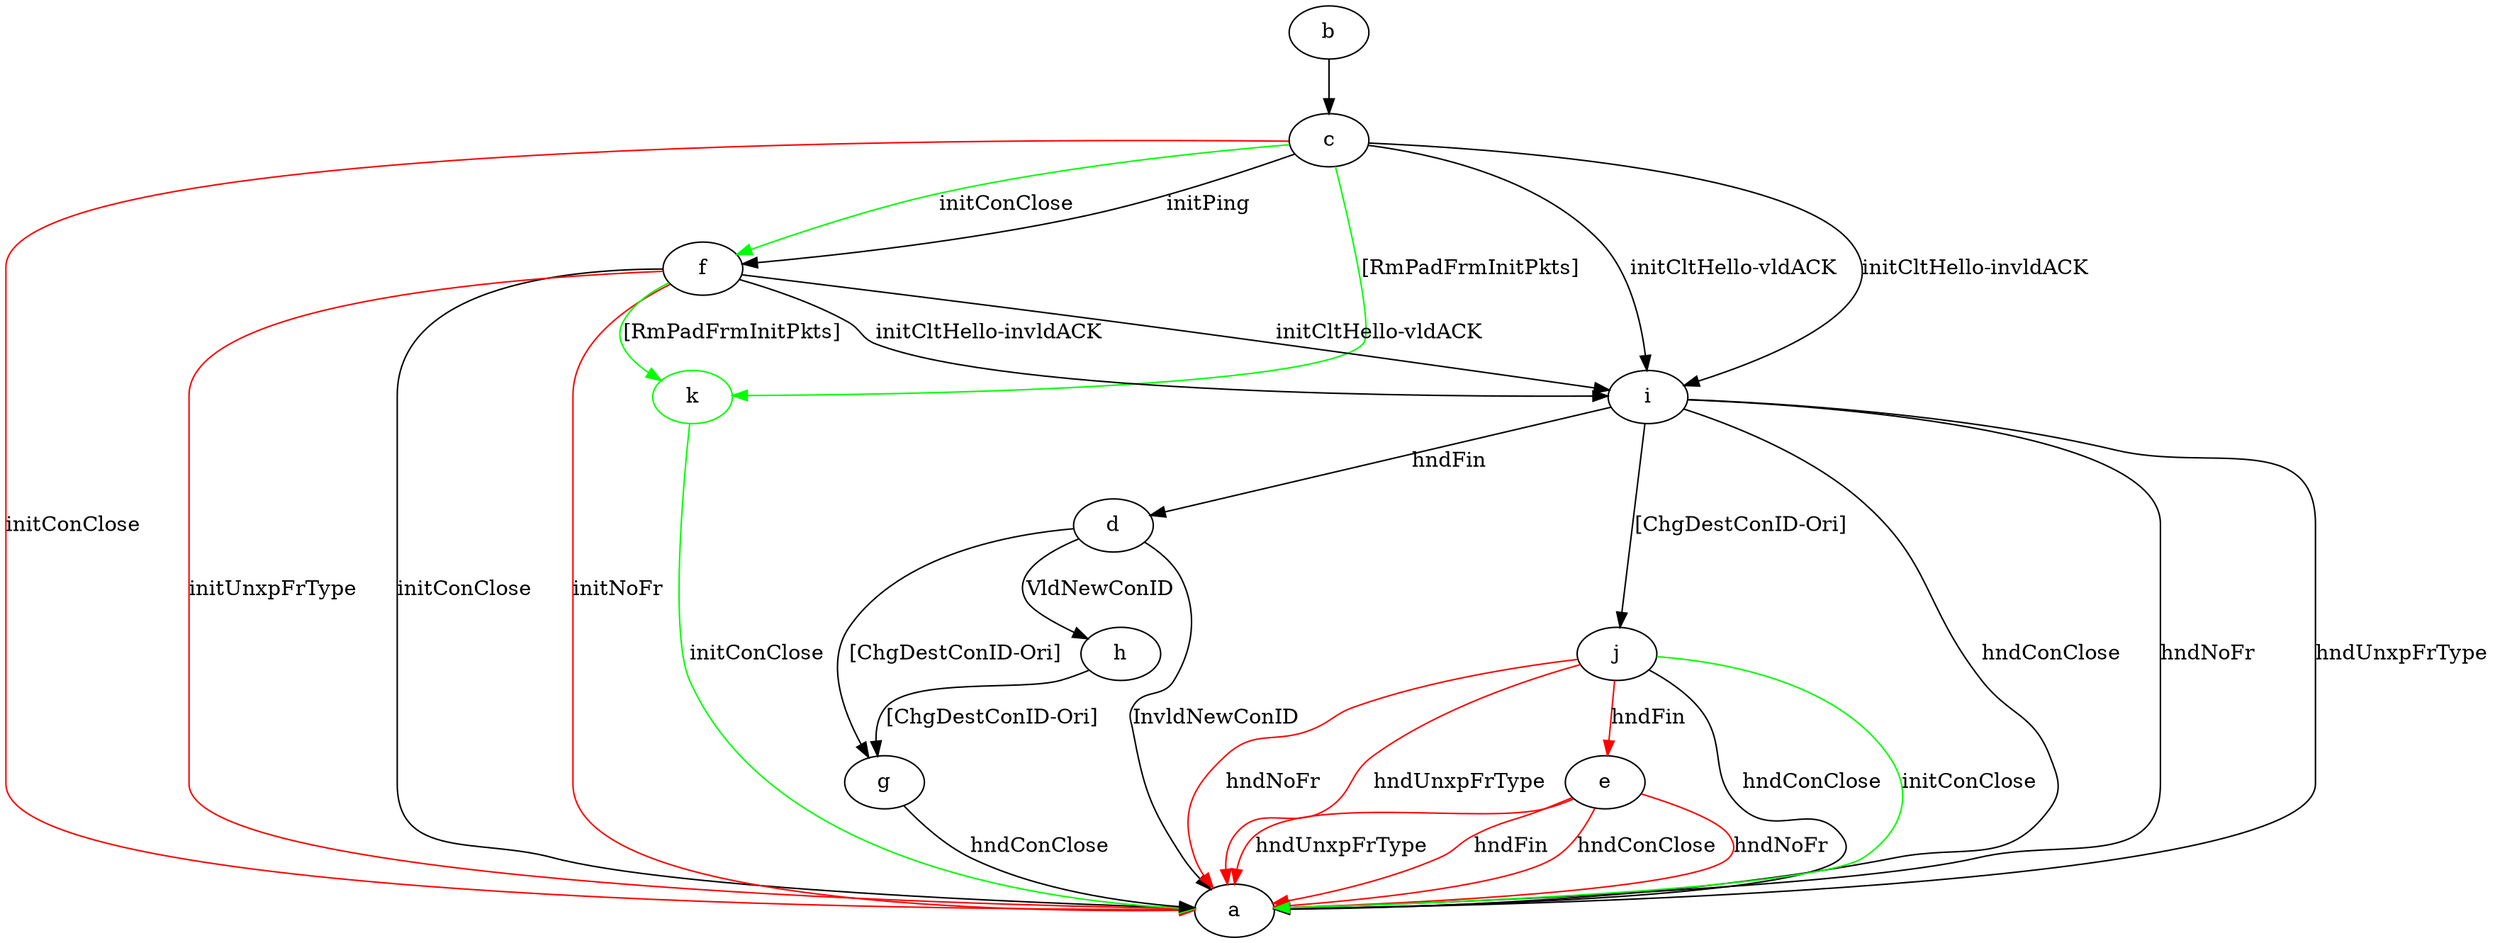 digraph "" {
	b -> c	[key=0];
	c -> a	[key=0,
		color=red,
		label="initConClose "];
	c -> f	[key=0,
		label="initPing "];
	c -> f	[key=1,
		color=green,
		label="initConClose "];
	c -> i	[key=0,
		label="initCltHello-vldACK "];
	c -> i	[key=1,
		label="initCltHello-invldACK "];
	k	[color=green];
	c -> k	[key=0,
		color=green,
		label="[RmPadFrmInitPkts] "];
	d -> a	[key=0,
		label="InvldNewConID "];
	d -> g	[key=0,
		label="[ChgDestConID-Ori] "];
	d -> h	[key=0,
		label="VldNewConID "];
	e -> a	[key=0,
		color=red,
		label="hndFin "];
	e -> a	[key=1,
		color=red,
		label="hndConClose "];
	e -> a	[key=2,
		color=red,
		label="hndNoFr "];
	e -> a	[key=3,
		color=red,
		label="hndUnxpFrType "];
	f -> a	[key=0,
		label="initConClose "];
	f -> a	[key=1,
		color=red,
		label="initNoFr "];
	f -> a	[key=2,
		color=red,
		label="initUnxpFrType "];
	f -> i	[key=0,
		label="initCltHello-vldACK "];
	f -> i	[key=1,
		label="initCltHello-invldACK "];
	f -> k	[key=0,
		color=green,
		label="[RmPadFrmInitPkts] "];
	g -> a	[key=0,
		label="hndConClose "];
	h -> g	[key=0,
		label="[ChgDestConID-Ori] "];
	i -> a	[key=0,
		label="hndConClose "];
	i -> a	[key=1,
		label="hndNoFr "];
	i -> a	[key=2,
		label="hndUnxpFrType "];
	i -> d	[key=0,
		label="hndFin "];
	i -> j	[key=0,
		label="[ChgDestConID-Ori] "];
	j -> a	[key=0,
		label="hndConClose "];
	j -> a	[key=1,
		color=green,
		label="initConClose "];
	j -> a	[key=2,
		color=red,
		label="hndNoFr "];
	j -> a	[key=3,
		color=red,
		label="hndUnxpFrType "];
	j -> e	[key=0,
		color=red,
		label="hndFin "];
	k -> a	[key=0,
		color=green,
		label="initConClose "];
}
